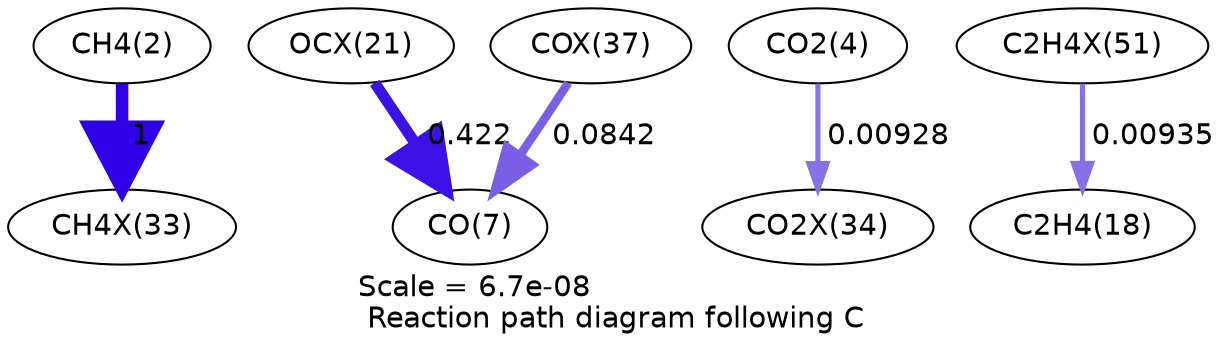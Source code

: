 digraph reaction_paths {
center=1;
s4 -> s45[fontname="Helvetica", penwidth=6, arrowsize=3, color="0.7, 1.5, 0.9"
, label=" 1"];
s38 -> s9[fontname="Helvetica", penwidth=5.35, arrowsize=2.67, color="0.7, 0.922, 0.9"
, label=" 0.422"];
s49 -> s9[fontname="Helvetica", penwidth=4.13, arrowsize=2.07, color="0.7, 0.584, 0.9"
, label=" 0.0842"];
s6 -> s46[fontname="Helvetica", penwidth=2.47, arrowsize=1.23, color="0.7, 0.509, 0.9"
, label=" 0.00928"];
s61 -> s20[fontname="Helvetica", penwidth=2.47, arrowsize=1.24, color="0.7, 0.509, 0.9"
, label=" 0.00935"];
s4 [ fontname="Helvetica", label="CH4(2)"];
s6 [ fontname="Helvetica", label="CO2(4)"];
s9 [ fontname="Helvetica", label="CO(7)"];
s20 [ fontname="Helvetica", label="C2H4(18)"];
s38 [ fontname="Helvetica", label="OCX(21)"];
s45 [ fontname="Helvetica", label="CH4X(33)"];
s46 [ fontname="Helvetica", label="CO2X(34)"];
s49 [ fontname="Helvetica", label="COX(37)"];
s61 [ fontname="Helvetica", label="C2H4X(51)"];
 label = "Scale = 6.7e-08\l Reaction path diagram following C";
 fontname = "Helvetica";
}

